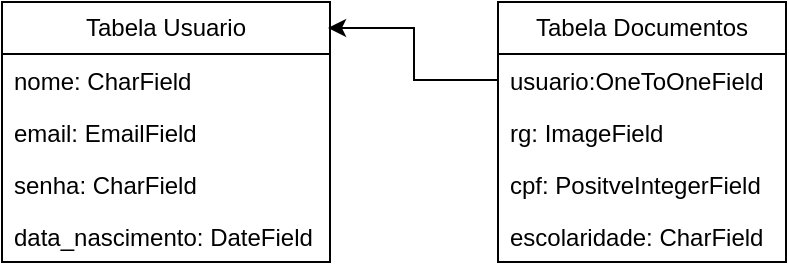 <mxfile version="24.3.1" type="device">
  <diagram name="Página-1" id="8Bfq51W6LXayt3PJGII-">
    <mxGraphModel dx="1434" dy="772" grid="0" gridSize="10" guides="1" tooltips="1" connect="1" arrows="1" fold="1" page="1" pageScale="1" pageWidth="827" pageHeight="1169" math="0" shadow="0">
      <root>
        <mxCell id="0" />
        <mxCell id="1" parent="0" />
        <mxCell id="65OCr3MXkYCy_8kgEzUt-1" value="Tabela Usuario" style="swimlane;fontStyle=0;childLayout=stackLayout;horizontal=1;startSize=26;fillColor=none;horizontalStack=0;resizeParent=1;resizeParentMax=0;resizeLast=0;collapsible=1;marginBottom=0;whiteSpace=wrap;html=1;" vertex="1" parent="1">
          <mxGeometry x="40" y="40" width="164" height="130" as="geometry" />
        </mxCell>
        <mxCell id="65OCr3MXkYCy_8kgEzUt-2" value="nome: CharField" style="text;strokeColor=none;fillColor=none;align=left;verticalAlign=top;spacingLeft=4;spacingRight=4;overflow=hidden;rotatable=0;points=[[0,0.5],[1,0.5]];portConstraint=eastwest;whiteSpace=wrap;html=1;" vertex="1" parent="65OCr3MXkYCy_8kgEzUt-1">
          <mxGeometry y="26" width="164" height="26" as="geometry" />
        </mxCell>
        <mxCell id="65OCr3MXkYCy_8kgEzUt-3" value="email: EmailField" style="text;strokeColor=none;fillColor=none;align=left;verticalAlign=top;spacingLeft=4;spacingRight=4;overflow=hidden;rotatable=0;points=[[0,0.5],[1,0.5]];portConstraint=eastwest;whiteSpace=wrap;html=1;" vertex="1" parent="65OCr3MXkYCy_8kgEzUt-1">
          <mxGeometry y="52" width="164" height="26" as="geometry" />
        </mxCell>
        <mxCell id="65OCr3MXkYCy_8kgEzUt-4" value="senha: CharField" style="text;strokeColor=none;fillColor=none;align=left;verticalAlign=top;spacingLeft=4;spacingRight=4;overflow=hidden;rotatable=0;points=[[0,0.5],[1,0.5]];portConstraint=eastwest;whiteSpace=wrap;html=1;" vertex="1" parent="65OCr3MXkYCy_8kgEzUt-1">
          <mxGeometry y="78" width="164" height="26" as="geometry" />
        </mxCell>
        <mxCell id="65OCr3MXkYCy_8kgEzUt-9" value="data_nascimento: DateField" style="text;strokeColor=none;fillColor=none;align=left;verticalAlign=top;spacingLeft=4;spacingRight=4;overflow=hidden;rotatable=0;points=[[0,0.5],[1,0.5]];portConstraint=eastwest;whiteSpace=wrap;html=1;" vertex="1" parent="65OCr3MXkYCy_8kgEzUt-1">
          <mxGeometry y="104" width="164" height="26" as="geometry" />
        </mxCell>
        <mxCell id="65OCr3MXkYCy_8kgEzUt-11" value="Tabela Documentos" style="swimlane;fontStyle=0;childLayout=stackLayout;horizontal=1;startSize=26;fillColor=none;horizontalStack=0;resizeParent=1;resizeParentMax=0;resizeLast=0;collapsible=1;marginBottom=0;whiteSpace=wrap;html=1;" vertex="1" parent="1">
          <mxGeometry x="288" y="40" width="144" height="130" as="geometry" />
        </mxCell>
        <mxCell id="65OCr3MXkYCy_8kgEzUt-12" value="usuario:OneToOneField" style="text;strokeColor=none;fillColor=none;align=left;verticalAlign=top;spacingLeft=4;spacingRight=4;overflow=hidden;rotatable=0;points=[[0,0.5],[1,0.5]];portConstraint=eastwest;whiteSpace=wrap;html=1;" vertex="1" parent="65OCr3MXkYCy_8kgEzUt-11">
          <mxGeometry y="26" width="144" height="26" as="geometry" />
        </mxCell>
        <mxCell id="65OCr3MXkYCy_8kgEzUt-13" value="rg: ImageField" style="text;strokeColor=none;fillColor=none;align=left;verticalAlign=top;spacingLeft=4;spacingRight=4;overflow=hidden;rotatable=0;points=[[0,0.5],[1,0.5]];portConstraint=eastwest;whiteSpace=wrap;html=1;" vertex="1" parent="65OCr3MXkYCy_8kgEzUt-11">
          <mxGeometry y="52" width="144" height="26" as="geometry" />
        </mxCell>
        <mxCell id="65OCr3MXkYCy_8kgEzUt-14" value="cpf: PositveIntegerField" style="text;strokeColor=none;fillColor=none;align=left;verticalAlign=top;spacingLeft=4;spacingRight=4;overflow=hidden;rotatable=0;points=[[0,0.5],[1,0.5]];portConstraint=eastwest;whiteSpace=wrap;html=1;" vertex="1" parent="65OCr3MXkYCy_8kgEzUt-11">
          <mxGeometry y="78" width="144" height="26" as="geometry" />
        </mxCell>
        <mxCell id="65OCr3MXkYCy_8kgEzUt-15" value="escolaridade: CharField" style="text;strokeColor=none;fillColor=none;align=left;verticalAlign=top;spacingLeft=4;spacingRight=4;overflow=hidden;rotatable=0;points=[[0,0.5],[1,0.5]];portConstraint=eastwest;whiteSpace=wrap;html=1;" vertex="1" parent="65OCr3MXkYCy_8kgEzUt-11">
          <mxGeometry y="104" width="144" height="26" as="geometry" />
        </mxCell>
        <mxCell id="65OCr3MXkYCy_8kgEzUt-19" style="edgeStyle=orthogonalEdgeStyle;rounded=0;orthogonalLoop=1;jettySize=auto;html=1;exitX=0;exitY=0.5;exitDx=0;exitDy=0;entryX=0.994;entryY=0.1;entryDx=0;entryDy=0;entryPerimeter=0;" edge="1" parent="1" source="65OCr3MXkYCy_8kgEzUt-12" target="65OCr3MXkYCy_8kgEzUt-1">
          <mxGeometry relative="1" as="geometry" />
        </mxCell>
      </root>
    </mxGraphModel>
  </diagram>
</mxfile>
